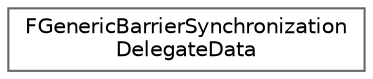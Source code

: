 digraph "Graphical Class Hierarchy"
{
 // INTERACTIVE_SVG=YES
 // LATEX_PDF_SIZE
  bgcolor="transparent";
  edge [fontname=Helvetica,fontsize=10,labelfontname=Helvetica,labelfontsize=10];
  node [fontname=Helvetica,fontsize=10,shape=box,height=0.2,width=0.4];
  rankdir="LR";
  Node0 [id="Node000000",label="FGenericBarrierSynchronization\lDelegateData",height=0.2,width=0.4,color="grey40", fillcolor="white", style="filled",URL="$d1/daf/structFGenericBarrierSynchronizationDelegateData.html",tooltip="Barrier synchonrization callback data."];
}
